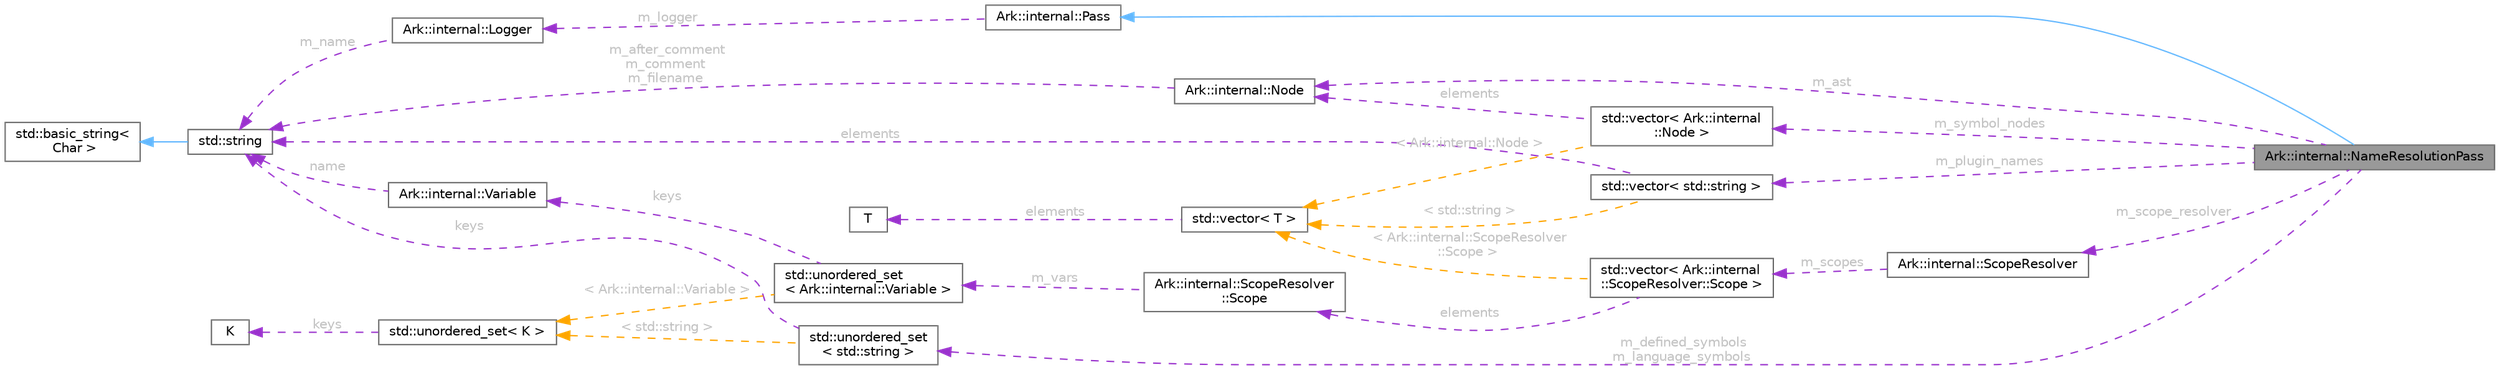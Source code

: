 digraph "Ark::internal::NameResolutionPass"
{
 // INTERACTIVE_SVG=YES
 // LATEX_PDF_SIZE
  bgcolor="transparent";
  edge [fontname=Helvetica,fontsize=10,labelfontname=Helvetica,labelfontsize=10];
  node [fontname=Helvetica,fontsize=10,shape=box,height=0.2,width=0.4];
  rankdir="LR";
  Node1 [id="Node000001",label="Ark::internal::NameResolutionPass",height=0.2,width=0.4,color="gray40", fillcolor="grey60", style="filled", fontcolor="black",tooltip=" "];
  Node2 -> Node1 [id="edge1_Node000001_Node000002",dir="back",color="steelblue1",style="solid",tooltip=" "];
  Node2 [id="Node000002",label="Ark::internal::Pass",height=0.2,width=0.4,color="gray40", fillcolor="white", style="filled",URL="$da/d7b/classArk_1_1internal_1_1Pass.html",tooltip="An interface to describe compiler passes."];
  Node3 -> Node2 [id="edge2_Node000002_Node000003",dir="back",color="darkorchid3",style="dashed",tooltip=" ",label=" m_logger",fontcolor="grey" ];
  Node3 [id="Node000003",label="Ark::internal::Logger",height=0.2,width=0.4,color="gray40", fillcolor="white", style="filled",URL="$d6/d2f/classArk_1_1internal_1_1Logger.html",tooltip=" "];
  Node4 -> Node3 [id="edge3_Node000003_Node000004",dir="back",color="darkorchid3",style="dashed",tooltip=" ",label=" m_name",fontcolor="grey" ];
  Node4 [id="Node000004",label="std::string",height=0.2,width=0.4,color="gray40", fillcolor="white", style="filled",tooltip=" "];
  Node5 -> Node4 [id="edge4_Node000004_Node000005",dir="back",color="steelblue1",style="solid",tooltip=" "];
  Node5 [id="Node000005",label="std::basic_string\<\l Char \>",height=0.2,width=0.4,color="gray40", fillcolor="white", style="filled",tooltip=" "];
  Node6 -> Node1 [id="edge5_Node000001_Node000006",dir="back",color="darkorchid3",style="dashed",tooltip=" ",label=" m_ast",fontcolor="grey" ];
  Node6 [id="Node000006",label="Ark::internal::Node",height=0.2,width=0.4,color="gray40", fillcolor="white", style="filled",URL="$dc/d9e/classArk_1_1internal_1_1Node.html",tooltip="A node of an Abstract Syntax Tree for ArkScript."];
  Node4 -> Node6 [id="edge6_Node000006_Node000004",dir="back",color="darkorchid3",style="dashed",tooltip=" ",label=" m_after_comment\nm_comment\nm_filename",fontcolor="grey" ];
  Node7 -> Node1 [id="edge7_Node000001_Node000007",dir="back",color="darkorchid3",style="dashed",tooltip=" ",label=" m_defined_symbols\nm_language_symbols",fontcolor="grey" ];
  Node7 [id="Node000007",label="std::unordered_set\l\< std::string \>",height=0.2,width=0.4,color="gray40", fillcolor="white", style="filled",tooltip=" "];
  Node4 -> Node7 [id="edge8_Node000007_Node000004",dir="back",color="darkorchid3",style="dashed",tooltip=" ",label=" keys",fontcolor="grey" ];
  Node8 -> Node7 [id="edge9_Node000007_Node000008",dir="back",color="orange",style="dashed",tooltip=" ",label=" \< std::string \>",fontcolor="grey" ];
  Node8 [id="Node000008",label="std::unordered_set\< K \>",height=0.2,width=0.4,color="gray40", fillcolor="white", style="filled",tooltip=" "];
  Node9 -> Node8 [id="edge10_Node000008_Node000009",dir="back",color="darkorchid3",style="dashed",tooltip=" ",label=" keys",fontcolor="grey" ];
  Node9 [id="Node000009",label="K",height=0.2,width=0.4,color="gray40", fillcolor="white", style="filled",tooltip=" "];
  Node10 -> Node1 [id="edge11_Node000001_Node000010",dir="back",color="darkorchid3",style="dashed",tooltip=" ",label=" m_symbol_nodes",fontcolor="grey" ];
  Node10 [id="Node000010",label="std::vector\< Ark::internal\l::Node \>",height=0.2,width=0.4,color="gray40", fillcolor="white", style="filled",tooltip=" "];
  Node6 -> Node10 [id="edge12_Node000010_Node000006",dir="back",color="darkorchid3",style="dashed",tooltip=" ",label=" elements",fontcolor="grey" ];
  Node11 -> Node10 [id="edge13_Node000010_Node000011",dir="back",color="orange",style="dashed",tooltip=" ",label=" \< Ark::internal::Node \>",fontcolor="grey" ];
  Node11 [id="Node000011",label="std::vector\< T \>",height=0.2,width=0.4,color="gray40", fillcolor="white", style="filled",tooltip=" "];
  Node12 -> Node11 [id="edge14_Node000011_Node000012",dir="back",color="darkorchid3",style="dashed",tooltip=" ",label=" elements",fontcolor="grey" ];
  Node12 [id="Node000012",label="T",height=0.2,width=0.4,color="gray40", fillcolor="white", style="filled",tooltip=" "];
  Node13 -> Node1 [id="edge15_Node000001_Node000013",dir="back",color="darkorchid3",style="dashed",tooltip=" ",label=" m_plugin_names",fontcolor="grey" ];
  Node13 [id="Node000013",label="std::vector\< std::string \>",height=0.2,width=0.4,color="gray40", fillcolor="white", style="filled",tooltip=" "];
  Node4 -> Node13 [id="edge16_Node000013_Node000004",dir="back",color="darkorchid3",style="dashed",tooltip=" ",label=" elements",fontcolor="grey" ];
  Node11 -> Node13 [id="edge17_Node000013_Node000011",dir="back",color="orange",style="dashed",tooltip=" ",label=" \< std::string \>",fontcolor="grey" ];
  Node14 -> Node1 [id="edge18_Node000001_Node000014",dir="back",color="darkorchid3",style="dashed",tooltip=" ",label=" m_scope_resolver",fontcolor="grey" ];
  Node14 [id="Node000014",label="Ark::internal::ScopeResolver",height=0.2,width=0.4,color="gray40", fillcolor="white", style="filled",URL="$dd/d92/classArk_1_1internal_1_1ScopeResolver.html",tooltip=" "];
  Node15 -> Node14 [id="edge19_Node000014_Node000015",dir="back",color="darkorchid3",style="dashed",tooltip=" ",label=" m_scopes",fontcolor="grey" ];
  Node15 [id="Node000015",label="std::vector\< Ark::internal\l::ScopeResolver::Scope \>",height=0.2,width=0.4,color="gray40", fillcolor="white", style="filled",tooltip=" "];
  Node16 -> Node15 [id="edge20_Node000015_Node000016",dir="back",color="darkorchid3",style="dashed",tooltip=" ",label=" elements",fontcolor="grey" ];
  Node16 [id="Node000016",label="Ark::internal::ScopeResolver\l::Scope",height=0.2,width=0.4,color="gray40", fillcolor="white", style="filled",URL="$df/d51/classArk_1_1internal_1_1ScopeResolver_1_1Scope.html",tooltip=" "];
  Node17 -> Node16 [id="edge21_Node000016_Node000017",dir="back",color="darkorchid3",style="dashed",tooltip=" ",label=" m_vars",fontcolor="grey" ];
  Node17 [id="Node000017",label="std::unordered_set\l\< Ark::internal::Variable \>",height=0.2,width=0.4,color="gray40", fillcolor="white", style="filled",tooltip=" "];
  Node18 -> Node17 [id="edge22_Node000017_Node000018",dir="back",color="darkorchid3",style="dashed",tooltip=" ",label=" keys",fontcolor="grey" ];
  Node18 [id="Node000018",label="Ark::internal::Variable",height=0.2,width=0.4,color="gray40", fillcolor="white", style="filled",URL="$df/da2/structArk_1_1internal_1_1Variable.html",tooltip=" "];
  Node4 -> Node18 [id="edge23_Node000018_Node000004",dir="back",color="darkorchid3",style="dashed",tooltip=" ",label=" name",fontcolor="grey" ];
  Node8 -> Node17 [id="edge24_Node000017_Node000008",dir="back",color="orange",style="dashed",tooltip=" ",label=" \< Ark::internal::Variable \>",fontcolor="grey" ];
  Node11 -> Node15 [id="edge25_Node000015_Node000011",dir="back",color="orange",style="dashed",tooltip=" ",label=" \< Ark::internal::ScopeResolver\l::Scope \>",fontcolor="grey" ];
}
